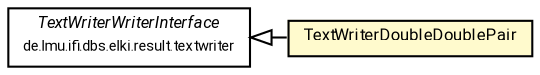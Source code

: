 #!/usr/local/bin/dot
#
# Class diagram 
# Generated by UMLGraph version R5_7_2-60-g0e99a6 (http://www.spinellis.gr/umlgraph/)
#

digraph G {
	graph [fontnames="svg"]
	edge [fontname="Roboto",fontsize=7,labelfontname="Roboto",labelfontsize=7,color="black"];
	node [fontname="Roboto",fontcolor="black",fontsize=8,shape=plaintext,margin=0,width=0,height=0];
	nodesep=0.15;
	ranksep=0.25;
	rankdir=LR;
	// de.lmu.ifi.dbs.elki.result.textwriter.writers.TextWriterDoubleDoublePair
	c10166717 [label=<<table title="de.lmu.ifi.dbs.elki.result.textwriter.writers.TextWriterDoubleDoublePair" border="0" cellborder="1" cellspacing="0" cellpadding="2" bgcolor="lemonChiffon" href="TextWriterDoubleDoublePair.html" target="_parent">
		<tr><td><table border="0" cellspacing="0" cellpadding="1">
		<tr><td align="center" balign="center"> <font face="Roboto">TextWriterDoubleDoublePair</font> </td></tr>
		</table></td></tr>
		</table>>, URL="TextWriterDoubleDoublePair.html"];
	// de.lmu.ifi.dbs.elki.result.textwriter.TextWriterWriterInterface<O>
	c10167721 [label=<<table title="de.lmu.ifi.dbs.elki.result.textwriter.TextWriterWriterInterface" border="0" cellborder="1" cellspacing="0" cellpadding="2" href="../TextWriterWriterInterface.html" target="_parent">
		<tr><td><table border="0" cellspacing="0" cellpadding="1">
		<tr><td align="center" balign="center"> <font face="Roboto"><i>TextWriterWriterInterface</i></font> </td></tr>
		<tr><td align="center" balign="center"> <font face="Roboto" point-size="7.0">de.lmu.ifi.dbs.elki.result.textwriter</font> </td></tr>
		</table></td></tr>
		</table>>, URL="../TextWriterWriterInterface.html"];
	// de.lmu.ifi.dbs.elki.result.textwriter.writers.TextWriterDoubleDoublePair extends de.lmu.ifi.dbs.elki.result.textwriter.TextWriterWriterInterface<O>
	c10167721 -> c10166717 [arrowtail=empty,dir=back,weight=10];
}

